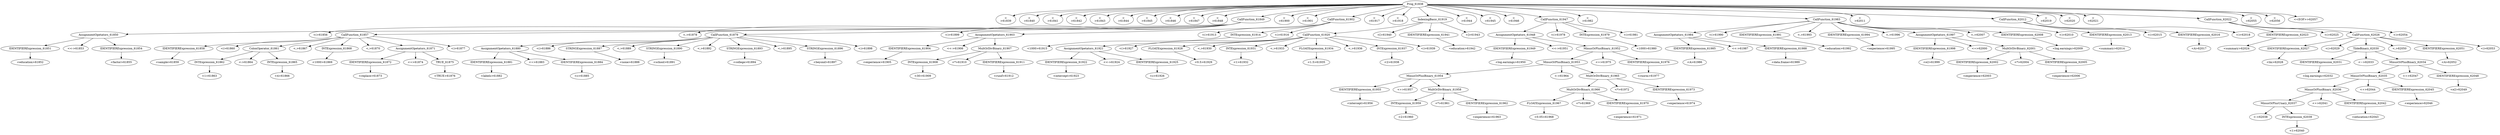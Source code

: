 digraph {

"Prog_61838"->"<
>61839";
"Prog_61838"->"<
>61840";
"Prog_61838"->"<
>61841";
"Prog_61838"->"<
>61842";
"Prog_61838"->"<
>61843";
"Prog_61838"->"<
>61844";
"Prog_61838"->"<
>61845";
"Prog_61838"->"<
>61846";
"Prog_61838"->"<
>61847";
"Prog_61838"->"<
>61848";
"Prog_61838"->"CallFunction_61849";
"CallFunction_61849"->"AssignmentOpetators_61850";
"AssignmentOpetators_61850"->"IDENTIFIERExpression_61851";
"IDENTIFIERExpression_61851"->"<education>61852";
"AssignmentOpetators_61850"->"<<->61853";
"AssignmentOpetators_61850"->"IDENTIFIERExpression_61854";
"IDENTIFIERExpression_61854"->"<factor>61855";
"CallFunction_61849"->"<(>61856";
"CallFunction_61849"->"CallFunction_61857";
"CallFunction_61857"->"IDENTIFIERExpression_61858";
"IDENTIFIERExpression_61858"->"<sample>61859";
"CallFunction_61857"->"<(>61860";
"CallFunction_61857"->"ColonOperator_61861";
"ColonOperator_61861"->"INTExpression_61862";
"INTExpression_61862"->"<1>61863";
"ColonOperator_61861"->"<:>61864";
"ColonOperator_61861"->"INTExpression_61865";
"INTExpression_61865"->"<4>61866";
"CallFunction_61857"->"<,>61867";
"CallFunction_61857"->"INTExpression_61868";
"INTExpression_61868"->"<1000>61869";
"CallFunction_61857"->"<,>61870";
"CallFunction_61857"->"AssignmentOpetators_61871";
"AssignmentOpetators_61871"->"IDENTIFIERExpression_61872";
"IDENTIFIERExpression_61872"->"<replace>61873";
"AssignmentOpetators_61871"->"<=>61874";
"AssignmentOpetators_61871"->"TRUE_61875";
"TRUE_61875"->"<TRUE>61876";
"CallFunction_61857"->"<)>61877";
"CallFunction_61849"->"<,>61878";
"CallFunction_61849"->"CallFunction_61879";
"CallFunction_61879"->"AssignmentOpetators_61880";
"AssignmentOpetators_61880"->"IDENTIFIERExpression_61881";
"IDENTIFIERExpression_61881"->"<labels>61882";
"AssignmentOpetators_61880"->"<=>61883";
"AssignmentOpetators_61880"->"IDENTIFIERExpression_61884";
"IDENTIFIERExpression_61884"->"<c>61885";
"CallFunction_61879"->"<(>61886";
"CallFunction_61879"->"STRINGExpression_61887";
"STRINGExpression_61887"->"<none>61888";
"CallFunction_61879"->"<,>61889";
"CallFunction_61879"->"STRINGExpression_61890";
"STRINGExpression_61890"->"<school>61891";
"CallFunction_61879"->"<,>61892";
"CallFunction_61879"->"STRINGExpression_61893";
"STRINGExpression_61893"->"<college>61894";
"CallFunction_61879"->"<,>61895";
"CallFunction_61879"->"STRINGExpression_61896";
"STRINGExpression_61896"->"<beyond>61897";
"CallFunction_61879"->"<)>61898";
"CallFunction_61849"->"<)>61899";
"Prog_61838"->"<
>61900";
"Prog_61838"->"<
>61901";
"Prog_61838"->"CallFunction_61902";
"CallFunction_61902"->"AssignmentOpetators_61903";
"AssignmentOpetators_61903"->"IDENTIFIERExpression_61904";
"IDENTIFIERExpression_61904"->"<experience>61905";
"AssignmentOpetators_61903"->"<<->61906";
"AssignmentOpetators_61903"->"MultOrDivBinary_61907";
"MultOrDivBinary_61907"->"INTExpression_61908";
"INTExpression_61908"->"<30>61909";
"MultOrDivBinary_61907"->"<*>61910";
"MultOrDivBinary_61907"->"IDENTIFIERExpression_61911";
"IDENTIFIERExpression_61911"->"<runif>61912";
"CallFunction_61902"->"<(>61913";
"CallFunction_61902"->"INTExpression_61914";
"INTExpression_61914"->"<1000>61915";
"CallFunction_61902"->"<)>61916";
"Prog_61838"->"<
>61917";
"Prog_61838"->"<
>61918";
"Prog_61838"->"IndexingBasic_61919";
"IndexingBasic_61919"->"CallFunction_61920";
"CallFunction_61920"->"AssignmentOpetators_61921";
"AssignmentOpetators_61921"->"IDENTIFIERExpression_61922";
"IDENTIFIERExpression_61922"->"<intercept>61923";
"AssignmentOpetators_61921"->"<<->61924";
"AssignmentOpetators_61921"->"IDENTIFIERExpression_61925";
"IDENTIFIERExpression_61925"->"<c>61926";
"CallFunction_61920"->"<(>61927";
"CallFunction_61920"->"FLOATExpression_61928";
"FLOATExpression_61928"->"<0.5>61929";
"CallFunction_61920"->"<,>61930";
"CallFunction_61920"->"INTExpression_61931";
"INTExpression_61931"->"<1>61932";
"CallFunction_61920"->"<,>61933";
"CallFunction_61920"->"FLOATExpression_61934";
"FLOATExpression_61934"->"<1.5>61935";
"CallFunction_61920"->"<,>61936";
"CallFunction_61920"->"INTExpression_61937";
"INTExpression_61937"->"<2>61938";
"CallFunction_61920"->"<)>61939";
"IndexingBasic_61919"->"<[>61940";
"IndexingBasic_61919"->"IDENTIFIERExpression_61941";
"IDENTIFIERExpression_61941"->"<education>61942";
"IndexingBasic_61919"->"<]>61943";
"Prog_61838"->"<
>61944";
"Prog_61838"->"<
>61945";
"Prog_61838"->"<
>61946";
"Prog_61838"->"CallFunction_61947";
"CallFunction_61947"->"AssignmentOpetators_61948";
"AssignmentOpetators_61948"->"IDENTIFIERExpression_61949";
"IDENTIFIERExpression_61949"->"<log.earnings>61950";
"AssignmentOpetators_61948"->"<<->61951";
"AssignmentOpetators_61948"->"MinusOrPlusBinary_61952";
"MinusOrPlusBinary_61952"->"MinusOrPlusBinary_61953";
"MinusOrPlusBinary_61953"->"MinusOrPlusBinary_61954";
"MinusOrPlusBinary_61954"->"IDENTIFIERExpression_61955";
"IDENTIFIERExpression_61955"->"<intercept>61956";
"MinusOrPlusBinary_61954"->"<+>61957";
"MinusOrPlusBinary_61954"->"MultOrDivBinary_61958";
"MultOrDivBinary_61958"->"INTExpression_61959";
"INTExpression_61959"->"<2>61960";
"MultOrDivBinary_61958"->"<*>61961";
"MultOrDivBinary_61958"->"IDENTIFIERExpression_61962";
"IDENTIFIERExpression_61962"->"<experience>61963";
"MinusOrPlusBinary_61953"->"<->61964";
"MinusOrPlusBinary_61953"->"MultOrDivBinary_61965";
"MultOrDivBinary_61965"->"MultOrDivBinary_61966";
"MultOrDivBinary_61966"->"FLOATExpression_61967";
"FLOATExpression_61967"->"<0.05>61968";
"MultOrDivBinary_61966"->"<*>61969";
"MultOrDivBinary_61966"->"IDENTIFIERExpression_61970";
"IDENTIFIERExpression_61970"->"<experience>61971";
"MultOrDivBinary_61965"->"<*>61972";
"MultOrDivBinary_61965"->"IDENTIFIERExpression_61973";
"IDENTIFIERExpression_61973"->"<experience>61974";
"MinusOrPlusBinary_61952"->"<+>61975";
"MinusOrPlusBinary_61952"->"IDENTIFIERExpression_61976";
"IDENTIFIERExpression_61976"->"<rnorm>61977";
"CallFunction_61947"->"<(>61978";
"CallFunction_61947"->"INTExpression_61979";
"INTExpression_61979"->"<1000>61980";
"CallFunction_61947"->"<)>61981";
"Prog_61838"->"<
>61982";
"Prog_61838"->"CallFunction_61983";
"CallFunction_61983"->"AssignmentOpetators_61984";
"AssignmentOpetators_61984"->"IDENTIFIERExpression_61985";
"IDENTIFIERExpression_61985"->"<A>61986";
"AssignmentOpetators_61984"->"<<->61987";
"AssignmentOpetators_61984"->"IDENTIFIERExpression_61988";
"IDENTIFIERExpression_61988"->"<data.frame>61989";
"CallFunction_61983"->"<(>61990";
"CallFunction_61983"->"IDENTIFIERExpression_61991";
"IDENTIFIERExpression_61991"->"<education>61992";
"CallFunction_61983"->"<,>61993";
"CallFunction_61983"->"IDENTIFIERExpression_61994";
"IDENTIFIERExpression_61994"->"<experience>61995";
"CallFunction_61983"->"<,>61996";
"CallFunction_61983"->"AssignmentOpetators_61997";
"AssignmentOpetators_61997"->"IDENTIFIERExpression_61998";
"IDENTIFIERExpression_61998"->"<e2>61999";
"AssignmentOpetators_61997"->"<=>62000";
"AssignmentOpetators_61997"->"MultOrDivBinary_62001";
"MultOrDivBinary_62001"->"IDENTIFIERExpression_62002";
"IDENTIFIERExpression_62002"->"<experience>62003";
"MultOrDivBinary_62001"->"<*>62004";
"MultOrDivBinary_62001"->"IDENTIFIERExpression_62005";
"IDENTIFIERExpression_62005"->"<experience>62006";
"CallFunction_61983"->"<,>62007";
"CallFunction_61983"->"IDENTIFIERExpression_62008";
"IDENTIFIERExpression_62008"->"<log.earnings>62009";
"CallFunction_61983"->"<)>62010";
"Prog_61838"->"<
>62011";
"Prog_61838"->"CallFunction_62012";
"CallFunction_62012"->"IDENTIFIERExpression_62013";
"IDENTIFIERExpression_62013"->"<summary>62014";
"CallFunction_62012"->"<(>62015";
"CallFunction_62012"->"IDENTIFIERExpression_62016";
"IDENTIFIERExpression_62016"->"<A>62017";
"CallFunction_62012"->"<)>62018";
"Prog_61838"->"<
>62019";
"Prog_61838"->"<
>62020";
"Prog_61838"->"<
>62021";
"Prog_61838"->"CallFunction_62022";
"CallFunction_62022"->"IDENTIFIERExpression_62023";
"IDENTIFIERExpression_62023"->"<summary>62024";
"CallFunction_62022"->"<(>62025";
"CallFunction_62022"->"CallFunction_62026";
"CallFunction_62026"->"IDENTIFIERExpression_62027";
"IDENTIFIERExpression_62027"->"<lm>62028";
"CallFunction_62026"->"<(>62029";
"CallFunction_62026"->"TildeBinary_62030";
"TildeBinary_62030"->"IDENTIFIERExpression_62031";
"IDENTIFIERExpression_62031"->"<log.earnings>62032";
"TildeBinary_62030"->"<~>62033";
"TildeBinary_62030"->"MinusOrPlusBinary_62034";
"MinusOrPlusBinary_62034"->"MinusOrPlusBinary_62035";
"MinusOrPlusBinary_62035"->"MinusOrPlusBinary_62036";
"MinusOrPlusBinary_62036"->"MinusOrPlusUnary_62037";
"MinusOrPlusUnary_62037"->"<->62038";
"MinusOrPlusUnary_62037"->"INTExpression_62039";
"INTExpression_62039"->"<1>62040";
"MinusOrPlusBinary_62036"->"<+>62041";
"MinusOrPlusBinary_62036"->"IDENTIFIERExpression_62042";
"IDENTIFIERExpression_62042"->"<education>62043";
"MinusOrPlusBinary_62035"->"<+>62044";
"MinusOrPlusBinary_62035"->"IDENTIFIERExpression_62045";
"IDENTIFIERExpression_62045"->"<experience>62046";
"MinusOrPlusBinary_62034"->"<+>62047";
"MinusOrPlusBinary_62034"->"IDENTIFIERExpression_62048";
"IDENTIFIERExpression_62048"->"<e2>62049";
"CallFunction_62026"->"<,>62050";
"CallFunction_62026"->"IDENTIFIERExpression_62051";
"IDENTIFIERExpression_62051"->"<A>62052";
"CallFunction_62026"->"<)>62053";
"CallFunction_62022"->"<)>62054";
"Prog_61838"->"<
>62055";
"Prog_61838"->"<
>62056";
"Prog_61838"->"<<EOF>>62057";
}
